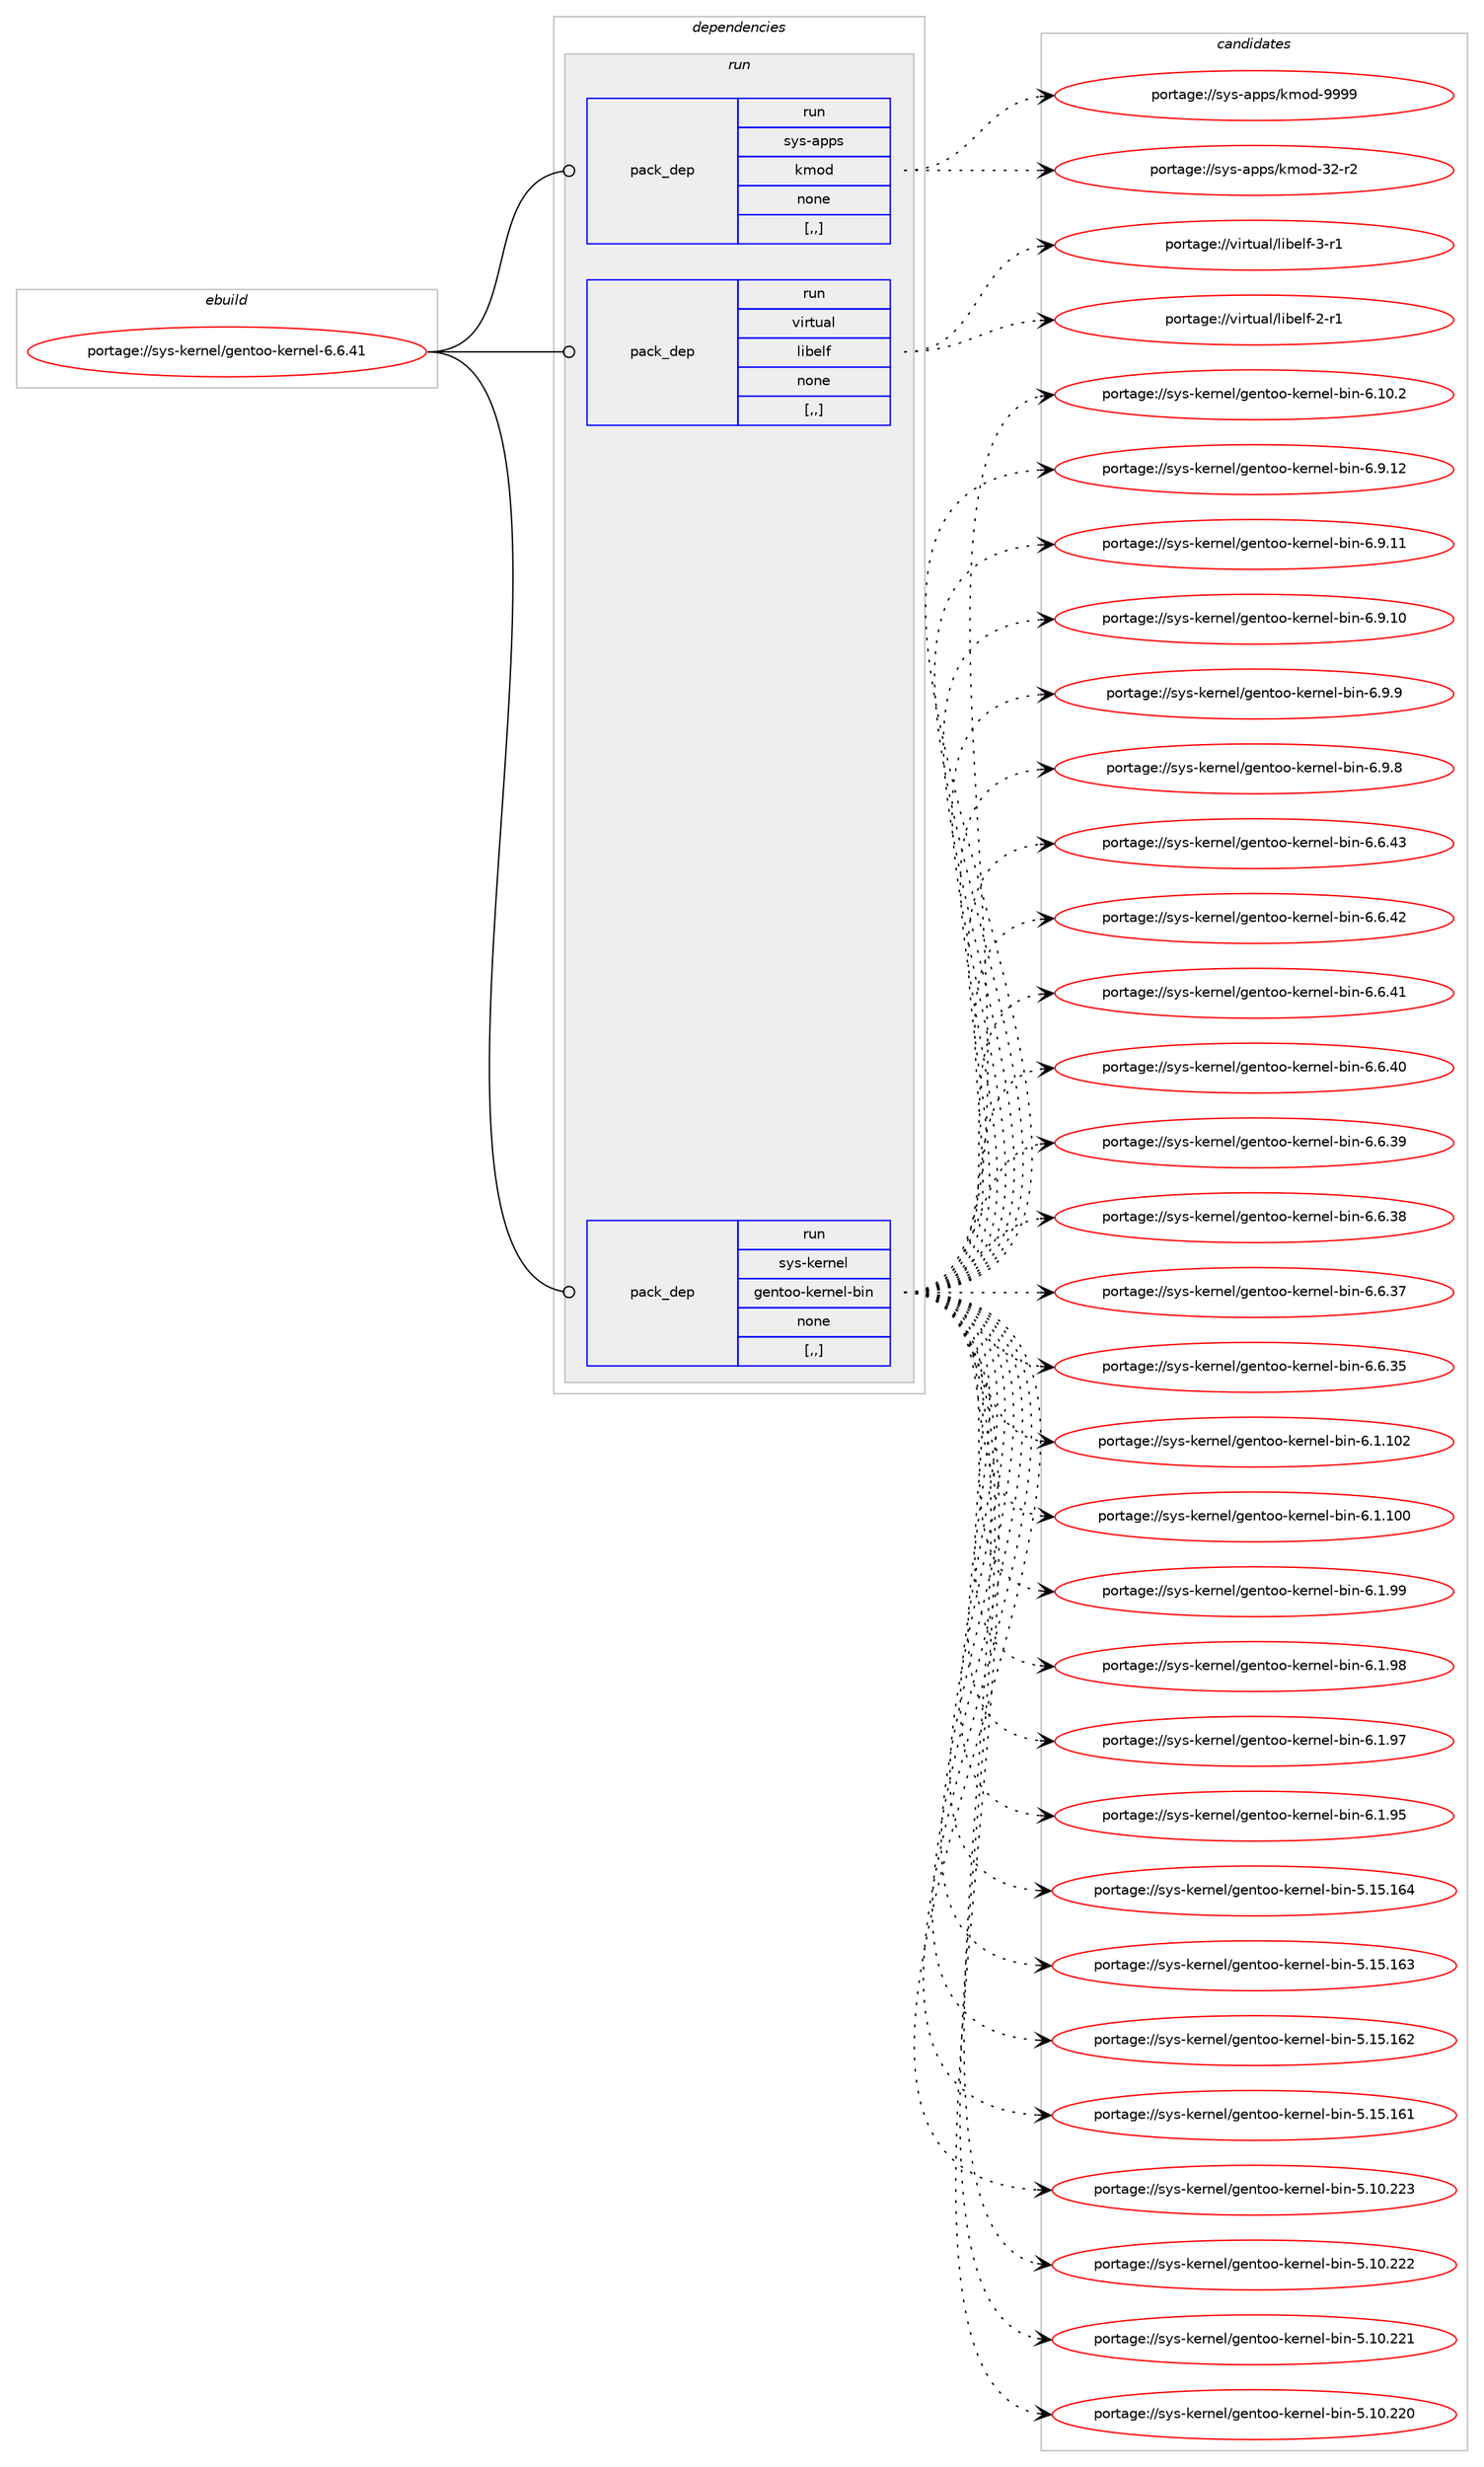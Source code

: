 digraph prolog {

# *************
# Graph options
# *************

newrank=true;
concentrate=true;
compound=true;
graph [rankdir=LR,fontname=Helvetica,fontsize=10,ranksep=1.5];#, ranksep=2.5, nodesep=0.2];
edge  [arrowhead=vee];
node  [fontname=Helvetica,fontsize=10];

# **********
# The ebuild
# **********

subgraph cluster_leftcol {
color=gray;
label=<<i>ebuild</i>>;
id [label="portage://sys-kernel/gentoo-kernel-6.6.41", color=red, width=4, href="../sys-kernel/gentoo-kernel-6.6.41.svg"];
}

# ****************
# The dependencies
# ****************

subgraph cluster_midcol {
color=gray;
label=<<i>dependencies</i>>;
subgraph cluster_compile {
fillcolor="#eeeeee";
style=filled;
label=<<i>compile</i>>;
}
subgraph cluster_compileandrun {
fillcolor="#eeeeee";
style=filled;
label=<<i>compile and run</i>>;
}
subgraph cluster_run {
fillcolor="#eeeeee";
style=filled;
label=<<i>run</i>>;
subgraph pack318546 {
dependency438291 [label=<<TABLE BORDER="0" CELLBORDER="1" CELLSPACING="0" CELLPADDING="4" WIDTH="220"><TR><TD ROWSPAN="6" CELLPADDING="30">pack_dep</TD></TR><TR><TD WIDTH="110">run</TD></TR><TR><TD>sys-apps</TD></TR><TR><TD>kmod</TD></TR><TR><TD>none</TD></TR><TR><TD>[,,]</TD></TR></TABLE>>, shape=none, color=blue];
}
id:e -> dependency438291:w [weight=20,style="solid",arrowhead="odot"];
subgraph pack318547 {
dependency438292 [label=<<TABLE BORDER="0" CELLBORDER="1" CELLSPACING="0" CELLPADDING="4" WIDTH="220"><TR><TD ROWSPAN="6" CELLPADDING="30">pack_dep</TD></TR><TR><TD WIDTH="110">run</TD></TR><TR><TD>virtual</TD></TR><TR><TD>libelf</TD></TR><TR><TD>none</TD></TR><TR><TD>[,,]</TD></TR></TABLE>>, shape=none, color=blue];
}
id:e -> dependency438292:w [weight=20,style="solid",arrowhead="odot"];
subgraph pack318548 {
dependency438293 [label=<<TABLE BORDER="0" CELLBORDER="1" CELLSPACING="0" CELLPADDING="4" WIDTH="220"><TR><TD ROWSPAN="6" CELLPADDING="30">pack_dep</TD></TR><TR><TD WIDTH="110">run</TD></TR><TR><TD>sys-kernel</TD></TR><TR><TD>gentoo-kernel-bin</TD></TR><TR><TD>none</TD></TR><TR><TD>[,,]</TD></TR></TABLE>>, shape=none, color=blue];
}
id:e -> dependency438293:w [weight=20,style="solid",arrowhead="odot"];
}
}

# **************
# The candidates
# **************

subgraph cluster_choices {
rank=same;
color=gray;
label=<<i>candidates</i>>;

subgraph choice318546 {
color=black;
nodesep=1;
choice1151211154597112112115471071091111004557575757 [label="portage://sys-apps/kmod-9999", color=red, width=4,href="../sys-apps/kmod-9999.svg"];
choice1151211154597112112115471071091111004551504511450 [label="portage://sys-apps/kmod-32-r2", color=red, width=4,href="../sys-apps/kmod-32-r2.svg"];
dependency438291:e -> choice1151211154597112112115471071091111004557575757:w [style=dotted,weight="100"];
dependency438291:e -> choice1151211154597112112115471071091111004551504511450:w [style=dotted,weight="100"];
}
subgraph choice318547 {
color=black;
nodesep=1;
choice11810511411611797108471081059810110810245514511449 [label="portage://virtual/libelf-3-r1", color=red, width=4,href="../virtual/libelf-3-r1.svg"];
choice11810511411611797108471081059810110810245504511449 [label="portage://virtual/libelf-2-r1", color=red, width=4,href="../virtual/libelf-2-r1.svg"];
dependency438292:e -> choice11810511411611797108471081059810110810245514511449:w [style=dotted,weight="100"];
dependency438292:e -> choice11810511411611797108471081059810110810245504511449:w [style=dotted,weight="100"];
}
subgraph choice318548 {
color=black;
nodesep=1;
choice115121115451071011141101011084710310111011611111145107101114110101108459810511045544649484650 [label="portage://sys-kernel/gentoo-kernel-bin-6.10.2", color=red, width=4,href="../sys-kernel/gentoo-kernel-bin-6.10.2.svg"];
choice115121115451071011141101011084710310111011611111145107101114110101108459810511045544657464950 [label="portage://sys-kernel/gentoo-kernel-bin-6.9.12", color=red, width=4,href="../sys-kernel/gentoo-kernel-bin-6.9.12.svg"];
choice115121115451071011141101011084710310111011611111145107101114110101108459810511045544657464949 [label="portage://sys-kernel/gentoo-kernel-bin-6.9.11", color=red, width=4,href="../sys-kernel/gentoo-kernel-bin-6.9.11.svg"];
choice115121115451071011141101011084710310111011611111145107101114110101108459810511045544657464948 [label="portage://sys-kernel/gentoo-kernel-bin-6.9.10", color=red, width=4,href="../sys-kernel/gentoo-kernel-bin-6.9.10.svg"];
choice1151211154510710111411010110847103101110116111111451071011141101011084598105110455446574657 [label="portage://sys-kernel/gentoo-kernel-bin-6.9.9", color=red, width=4,href="../sys-kernel/gentoo-kernel-bin-6.9.9.svg"];
choice1151211154510710111411010110847103101110116111111451071011141101011084598105110455446574656 [label="portage://sys-kernel/gentoo-kernel-bin-6.9.8", color=red, width=4,href="../sys-kernel/gentoo-kernel-bin-6.9.8.svg"];
choice115121115451071011141101011084710310111011611111145107101114110101108459810511045544654465251 [label="portage://sys-kernel/gentoo-kernel-bin-6.6.43", color=red, width=4,href="../sys-kernel/gentoo-kernel-bin-6.6.43.svg"];
choice115121115451071011141101011084710310111011611111145107101114110101108459810511045544654465250 [label="portage://sys-kernel/gentoo-kernel-bin-6.6.42", color=red, width=4,href="../sys-kernel/gentoo-kernel-bin-6.6.42.svg"];
choice115121115451071011141101011084710310111011611111145107101114110101108459810511045544654465249 [label="portage://sys-kernel/gentoo-kernel-bin-6.6.41", color=red, width=4,href="../sys-kernel/gentoo-kernel-bin-6.6.41.svg"];
choice115121115451071011141101011084710310111011611111145107101114110101108459810511045544654465248 [label="portage://sys-kernel/gentoo-kernel-bin-6.6.40", color=red, width=4,href="../sys-kernel/gentoo-kernel-bin-6.6.40.svg"];
choice115121115451071011141101011084710310111011611111145107101114110101108459810511045544654465157 [label="portage://sys-kernel/gentoo-kernel-bin-6.6.39", color=red, width=4,href="../sys-kernel/gentoo-kernel-bin-6.6.39.svg"];
choice115121115451071011141101011084710310111011611111145107101114110101108459810511045544654465156 [label="portage://sys-kernel/gentoo-kernel-bin-6.6.38", color=red, width=4,href="../sys-kernel/gentoo-kernel-bin-6.6.38.svg"];
choice115121115451071011141101011084710310111011611111145107101114110101108459810511045544654465155 [label="portage://sys-kernel/gentoo-kernel-bin-6.6.37", color=red, width=4,href="../sys-kernel/gentoo-kernel-bin-6.6.37.svg"];
choice115121115451071011141101011084710310111011611111145107101114110101108459810511045544654465153 [label="portage://sys-kernel/gentoo-kernel-bin-6.6.35", color=red, width=4,href="../sys-kernel/gentoo-kernel-bin-6.6.35.svg"];
choice11512111545107101114110101108471031011101161111114510710111411010110845981051104554464946494850 [label="portage://sys-kernel/gentoo-kernel-bin-6.1.102", color=red, width=4,href="../sys-kernel/gentoo-kernel-bin-6.1.102.svg"];
choice11512111545107101114110101108471031011101161111114510710111411010110845981051104554464946494848 [label="portage://sys-kernel/gentoo-kernel-bin-6.1.100", color=red, width=4,href="../sys-kernel/gentoo-kernel-bin-6.1.100.svg"];
choice115121115451071011141101011084710310111011611111145107101114110101108459810511045544649465757 [label="portage://sys-kernel/gentoo-kernel-bin-6.1.99", color=red, width=4,href="../sys-kernel/gentoo-kernel-bin-6.1.99.svg"];
choice115121115451071011141101011084710310111011611111145107101114110101108459810511045544649465756 [label="portage://sys-kernel/gentoo-kernel-bin-6.1.98", color=red, width=4,href="../sys-kernel/gentoo-kernel-bin-6.1.98.svg"];
choice115121115451071011141101011084710310111011611111145107101114110101108459810511045544649465755 [label="portage://sys-kernel/gentoo-kernel-bin-6.1.97", color=red, width=4,href="../sys-kernel/gentoo-kernel-bin-6.1.97.svg"];
choice115121115451071011141101011084710310111011611111145107101114110101108459810511045544649465753 [label="portage://sys-kernel/gentoo-kernel-bin-6.1.95", color=red, width=4,href="../sys-kernel/gentoo-kernel-bin-6.1.95.svg"];
choice1151211154510710111411010110847103101110116111111451071011141101011084598105110455346495346495452 [label="portage://sys-kernel/gentoo-kernel-bin-5.15.164", color=red, width=4,href="../sys-kernel/gentoo-kernel-bin-5.15.164.svg"];
choice1151211154510710111411010110847103101110116111111451071011141101011084598105110455346495346495451 [label="portage://sys-kernel/gentoo-kernel-bin-5.15.163", color=red, width=4,href="../sys-kernel/gentoo-kernel-bin-5.15.163.svg"];
choice1151211154510710111411010110847103101110116111111451071011141101011084598105110455346495346495450 [label="portage://sys-kernel/gentoo-kernel-bin-5.15.162", color=red, width=4,href="../sys-kernel/gentoo-kernel-bin-5.15.162.svg"];
choice1151211154510710111411010110847103101110116111111451071011141101011084598105110455346495346495449 [label="portage://sys-kernel/gentoo-kernel-bin-5.15.161", color=red, width=4,href="../sys-kernel/gentoo-kernel-bin-5.15.161.svg"];
choice1151211154510710111411010110847103101110116111111451071011141101011084598105110455346494846505051 [label="portage://sys-kernel/gentoo-kernel-bin-5.10.223", color=red, width=4,href="../sys-kernel/gentoo-kernel-bin-5.10.223.svg"];
choice1151211154510710111411010110847103101110116111111451071011141101011084598105110455346494846505050 [label="portage://sys-kernel/gentoo-kernel-bin-5.10.222", color=red, width=4,href="../sys-kernel/gentoo-kernel-bin-5.10.222.svg"];
choice1151211154510710111411010110847103101110116111111451071011141101011084598105110455346494846505049 [label="portage://sys-kernel/gentoo-kernel-bin-5.10.221", color=red, width=4,href="../sys-kernel/gentoo-kernel-bin-5.10.221.svg"];
choice1151211154510710111411010110847103101110116111111451071011141101011084598105110455346494846505048 [label="portage://sys-kernel/gentoo-kernel-bin-5.10.220", color=red, width=4,href="../sys-kernel/gentoo-kernel-bin-5.10.220.svg"];
dependency438293:e -> choice115121115451071011141101011084710310111011611111145107101114110101108459810511045544649484650:w [style=dotted,weight="100"];
dependency438293:e -> choice115121115451071011141101011084710310111011611111145107101114110101108459810511045544657464950:w [style=dotted,weight="100"];
dependency438293:e -> choice115121115451071011141101011084710310111011611111145107101114110101108459810511045544657464949:w [style=dotted,weight="100"];
dependency438293:e -> choice115121115451071011141101011084710310111011611111145107101114110101108459810511045544657464948:w [style=dotted,weight="100"];
dependency438293:e -> choice1151211154510710111411010110847103101110116111111451071011141101011084598105110455446574657:w [style=dotted,weight="100"];
dependency438293:e -> choice1151211154510710111411010110847103101110116111111451071011141101011084598105110455446574656:w [style=dotted,weight="100"];
dependency438293:e -> choice115121115451071011141101011084710310111011611111145107101114110101108459810511045544654465251:w [style=dotted,weight="100"];
dependency438293:e -> choice115121115451071011141101011084710310111011611111145107101114110101108459810511045544654465250:w [style=dotted,weight="100"];
dependency438293:e -> choice115121115451071011141101011084710310111011611111145107101114110101108459810511045544654465249:w [style=dotted,weight="100"];
dependency438293:e -> choice115121115451071011141101011084710310111011611111145107101114110101108459810511045544654465248:w [style=dotted,weight="100"];
dependency438293:e -> choice115121115451071011141101011084710310111011611111145107101114110101108459810511045544654465157:w [style=dotted,weight="100"];
dependency438293:e -> choice115121115451071011141101011084710310111011611111145107101114110101108459810511045544654465156:w [style=dotted,weight="100"];
dependency438293:e -> choice115121115451071011141101011084710310111011611111145107101114110101108459810511045544654465155:w [style=dotted,weight="100"];
dependency438293:e -> choice115121115451071011141101011084710310111011611111145107101114110101108459810511045544654465153:w [style=dotted,weight="100"];
dependency438293:e -> choice11512111545107101114110101108471031011101161111114510710111411010110845981051104554464946494850:w [style=dotted,weight="100"];
dependency438293:e -> choice11512111545107101114110101108471031011101161111114510710111411010110845981051104554464946494848:w [style=dotted,weight="100"];
dependency438293:e -> choice115121115451071011141101011084710310111011611111145107101114110101108459810511045544649465757:w [style=dotted,weight="100"];
dependency438293:e -> choice115121115451071011141101011084710310111011611111145107101114110101108459810511045544649465756:w [style=dotted,weight="100"];
dependency438293:e -> choice115121115451071011141101011084710310111011611111145107101114110101108459810511045544649465755:w [style=dotted,weight="100"];
dependency438293:e -> choice115121115451071011141101011084710310111011611111145107101114110101108459810511045544649465753:w [style=dotted,weight="100"];
dependency438293:e -> choice1151211154510710111411010110847103101110116111111451071011141101011084598105110455346495346495452:w [style=dotted,weight="100"];
dependency438293:e -> choice1151211154510710111411010110847103101110116111111451071011141101011084598105110455346495346495451:w [style=dotted,weight="100"];
dependency438293:e -> choice1151211154510710111411010110847103101110116111111451071011141101011084598105110455346495346495450:w [style=dotted,weight="100"];
dependency438293:e -> choice1151211154510710111411010110847103101110116111111451071011141101011084598105110455346495346495449:w [style=dotted,weight="100"];
dependency438293:e -> choice1151211154510710111411010110847103101110116111111451071011141101011084598105110455346494846505051:w [style=dotted,weight="100"];
dependency438293:e -> choice1151211154510710111411010110847103101110116111111451071011141101011084598105110455346494846505050:w [style=dotted,weight="100"];
dependency438293:e -> choice1151211154510710111411010110847103101110116111111451071011141101011084598105110455346494846505049:w [style=dotted,weight="100"];
dependency438293:e -> choice1151211154510710111411010110847103101110116111111451071011141101011084598105110455346494846505048:w [style=dotted,weight="100"];
}
}

}
